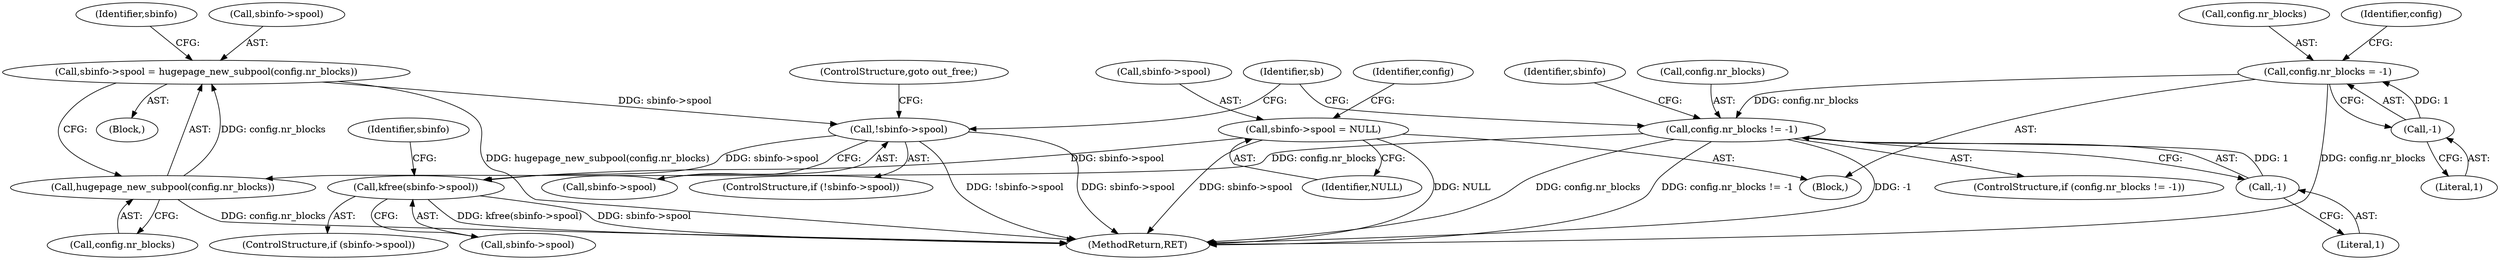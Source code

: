 digraph "0_linux_90481622d75715bfcb68501280a917dbfe516029_1@API" {
"1000298" [label="(Call,kfree(sbinfo->spool))"];
"1000223" [label="(Call,!sbinfo->spool)"];
"1000214" [label="(Call,sbinfo->spool = hugepage_new_subpool(config.nr_blocks))"];
"1000218" [label="(Call,hugepage_new_subpool(config.nr_blocks))"];
"1000207" [label="(Call,config.nr_blocks != -1)"];
"1000115" [label="(Call,config.nr_blocks = -1)"];
"1000119" [label="(Call,-1)"];
"1000211" [label="(Call,-1)"];
"1000201" [label="(Call,sbinfo->spool = NULL)"];
"1000205" [label="(Identifier,NULL)"];
"1000201" [label="(Call,sbinfo->spool = NULL)"];
"1000227" [label="(ControlStructure,goto out_free;)"];
"1000208" [label="(Call,config.nr_blocks)"];
"1000119" [label="(Call,-1)"];
"1000294" [label="(ControlStructure,if (sbinfo->spool))"];
"1000216" [label="(Identifier,sbinfo)"];
"1000211" [label="(Call,-1)"];
"1000298" [label="(Call,kfree(sbinfo->spool))"];
"1000224" [label="(Call,sbinfo->spool)"];
"1000218" [label="(Call,hugepage_new_subpool(config.nr_blocks))"];
"1000120" [label="(Literal,1)"];
"1000307" [label="(MethodReturn,RET)"];
"1000206" [label="(ControlStructure,if (config.nr_blocks != -1))"];
"1000225" [label="(Identifier,sbinfo)"];
"1000202" [label="(Call,sbinfo->spool)"];
"1000209" [label="(Identifier,config)"];
"1000299" [label="(Call,sbinfo->spool)"];
"1000213" [label="(Block,)"];
"1000219" [label="(Call,config.nr_blocks)"];
"1000116" [label="(Call,config.nr_blocks)"];
"1000222" [label="(ControlStructure,if (!sbinfo->spool))"];
"1000212" [label="(Literal,1)"];
"1000207" [label="(Call,config.nr_blocks != -1)"];
"1000215" [label="(Call,sbinfo->spool)"];
"1000115" [label="(Call,config.nr_blocks = -1)"];
"1000303" [label="(Identifier,sbinfo)"];
"1000230" [label="(Identifier,sb)"];
"1000106" [label="(Block,)"];
"1000123" [label="(Identifier,config)"];
"1000223" [label="(Call,!sbinfo->spool)"];
"1000214" [label="(Call,sbinfo->spool = hugepage_new_subpool(config.nr_blocks))"];
"1000298" -> "1000294"  [label="AST: "];
"1000298" -> "1000299"  [label="CFG: "];
"1000299" -> "1000298"  [label="AST: "];
"1000303" -> "1000298"  [label="CFG: "];
"1000298" -> "1000307"  [label="DDG: kfree(sbinfo->spool)"];
"1000298" -> "1000307"  [label="DDG: sbinfo->spool"];
"1000223" -> "1000298"  [label="DDG: sbinfo->spool"];
"1000201" -> "1000298"  [label="DDG: sbinfo->spool"];
"1000223" -> "1000222"  [label="AST: "];
"1000223" -> "1000224"  [label="CFG: "];
"1000224" -> "1000223"  [label="AST: "];
"1000227" -> "1000223"  [label="CFG: "];
"1000230" -> "1000223"  [label="CFG: "];
"1000223" -> "1000307"  [label="DDG: !sbinfo->spool"];
"1000223" -> "1000307"  [label="DDG: sbinfo->spool"];
"1000214" -> "1000223"  [label="DDG: sbinfo->spool"];
"1000214" -> "1000213"  [label="AST: "];
"1000214" -> "1000218"  [label="CFG: "];
"1000215" -> "1000214"  [label="AST: "];
"1000218" -> "1000214"  [label="AST: "];
"1000225" -> "1000214"  [label="CFG: "];
"1000214" -> "1000307"  [label="DDG: hugepage_new_subpool(config.nr_blocks)"];
"1000218" -> "1000214"  [label="DDG: config.nr_blocks"];
"1000218" -> "1000219"  [label="CFG: "];
"1000219" -> "1000218"  [label="AST: "];
"1000218" -> "1000307"  [label="DDG: config.nr_blocks"];
"1000207" -> "1000218"  [label="DDG: config.nr_blocks"];
"1000207" -> "1000206"  [label="AST: "];
"1000207" -> "1000211"  [label="CFG: "];
"1000208" -> "1000207"  [label="AST: "];
"1000211" -> "1000207"  [label="AST: "];
"1000216" -> "1000207"  [label="CFG: "];
"1000230" -> "1000207"  [label="CFG: "];
"1000207" -> "1000307"  [label="DDG: config.nr_blocks"];
"1000207" -> "1000307"  [label="DDG: config.nr_blocks != -1"];
"1000207" -> "1000307"  [label="DDG: -1"];
"1000115" -> "1000207"  [label="DDG: config.nr_blocks"];
"1000211" -> "1000207"  [label="DDG: 1"];
"1000115" -> "1000106"  [label="AST: "];
"1000115" -> "1000119"  [label="CFG: "];
"1000116" -> "1000115"  [label="AST: "];
"1000119" -> "1000115"  [label="AST: "];
"1000123" -> "1000115"  [label="CFG: "];
"1000115" -> "1000307"  [label="DDG: config.nr_blocks"];
"1000119" -> "1000115"  [label="DDG: 1"];
"1000119" -> "1000120"  [label="CFG: "];
"1000120" -> "1000119"  [label="AST: "];
"1000211" -> "1000212"  [label="CFG: "];
"1000212" -> "1000211"  [label="AST: "];
"1000201" -> "1000106"  [label="AST: "];
"1000201" -> "1000205"  [label="CFG: "];
"1000202" -> "1000201"  [label="AST: "];
"1000205" -> "1000201"  [label="AST: "];
"1000209" -> "1000201"  [label="CFG: "];
"1000201" -> "1000307"  [label="DDG: NULL"];
"1000201" -> "1000307"  [label="DDG: sbinfo->spool"];
}
